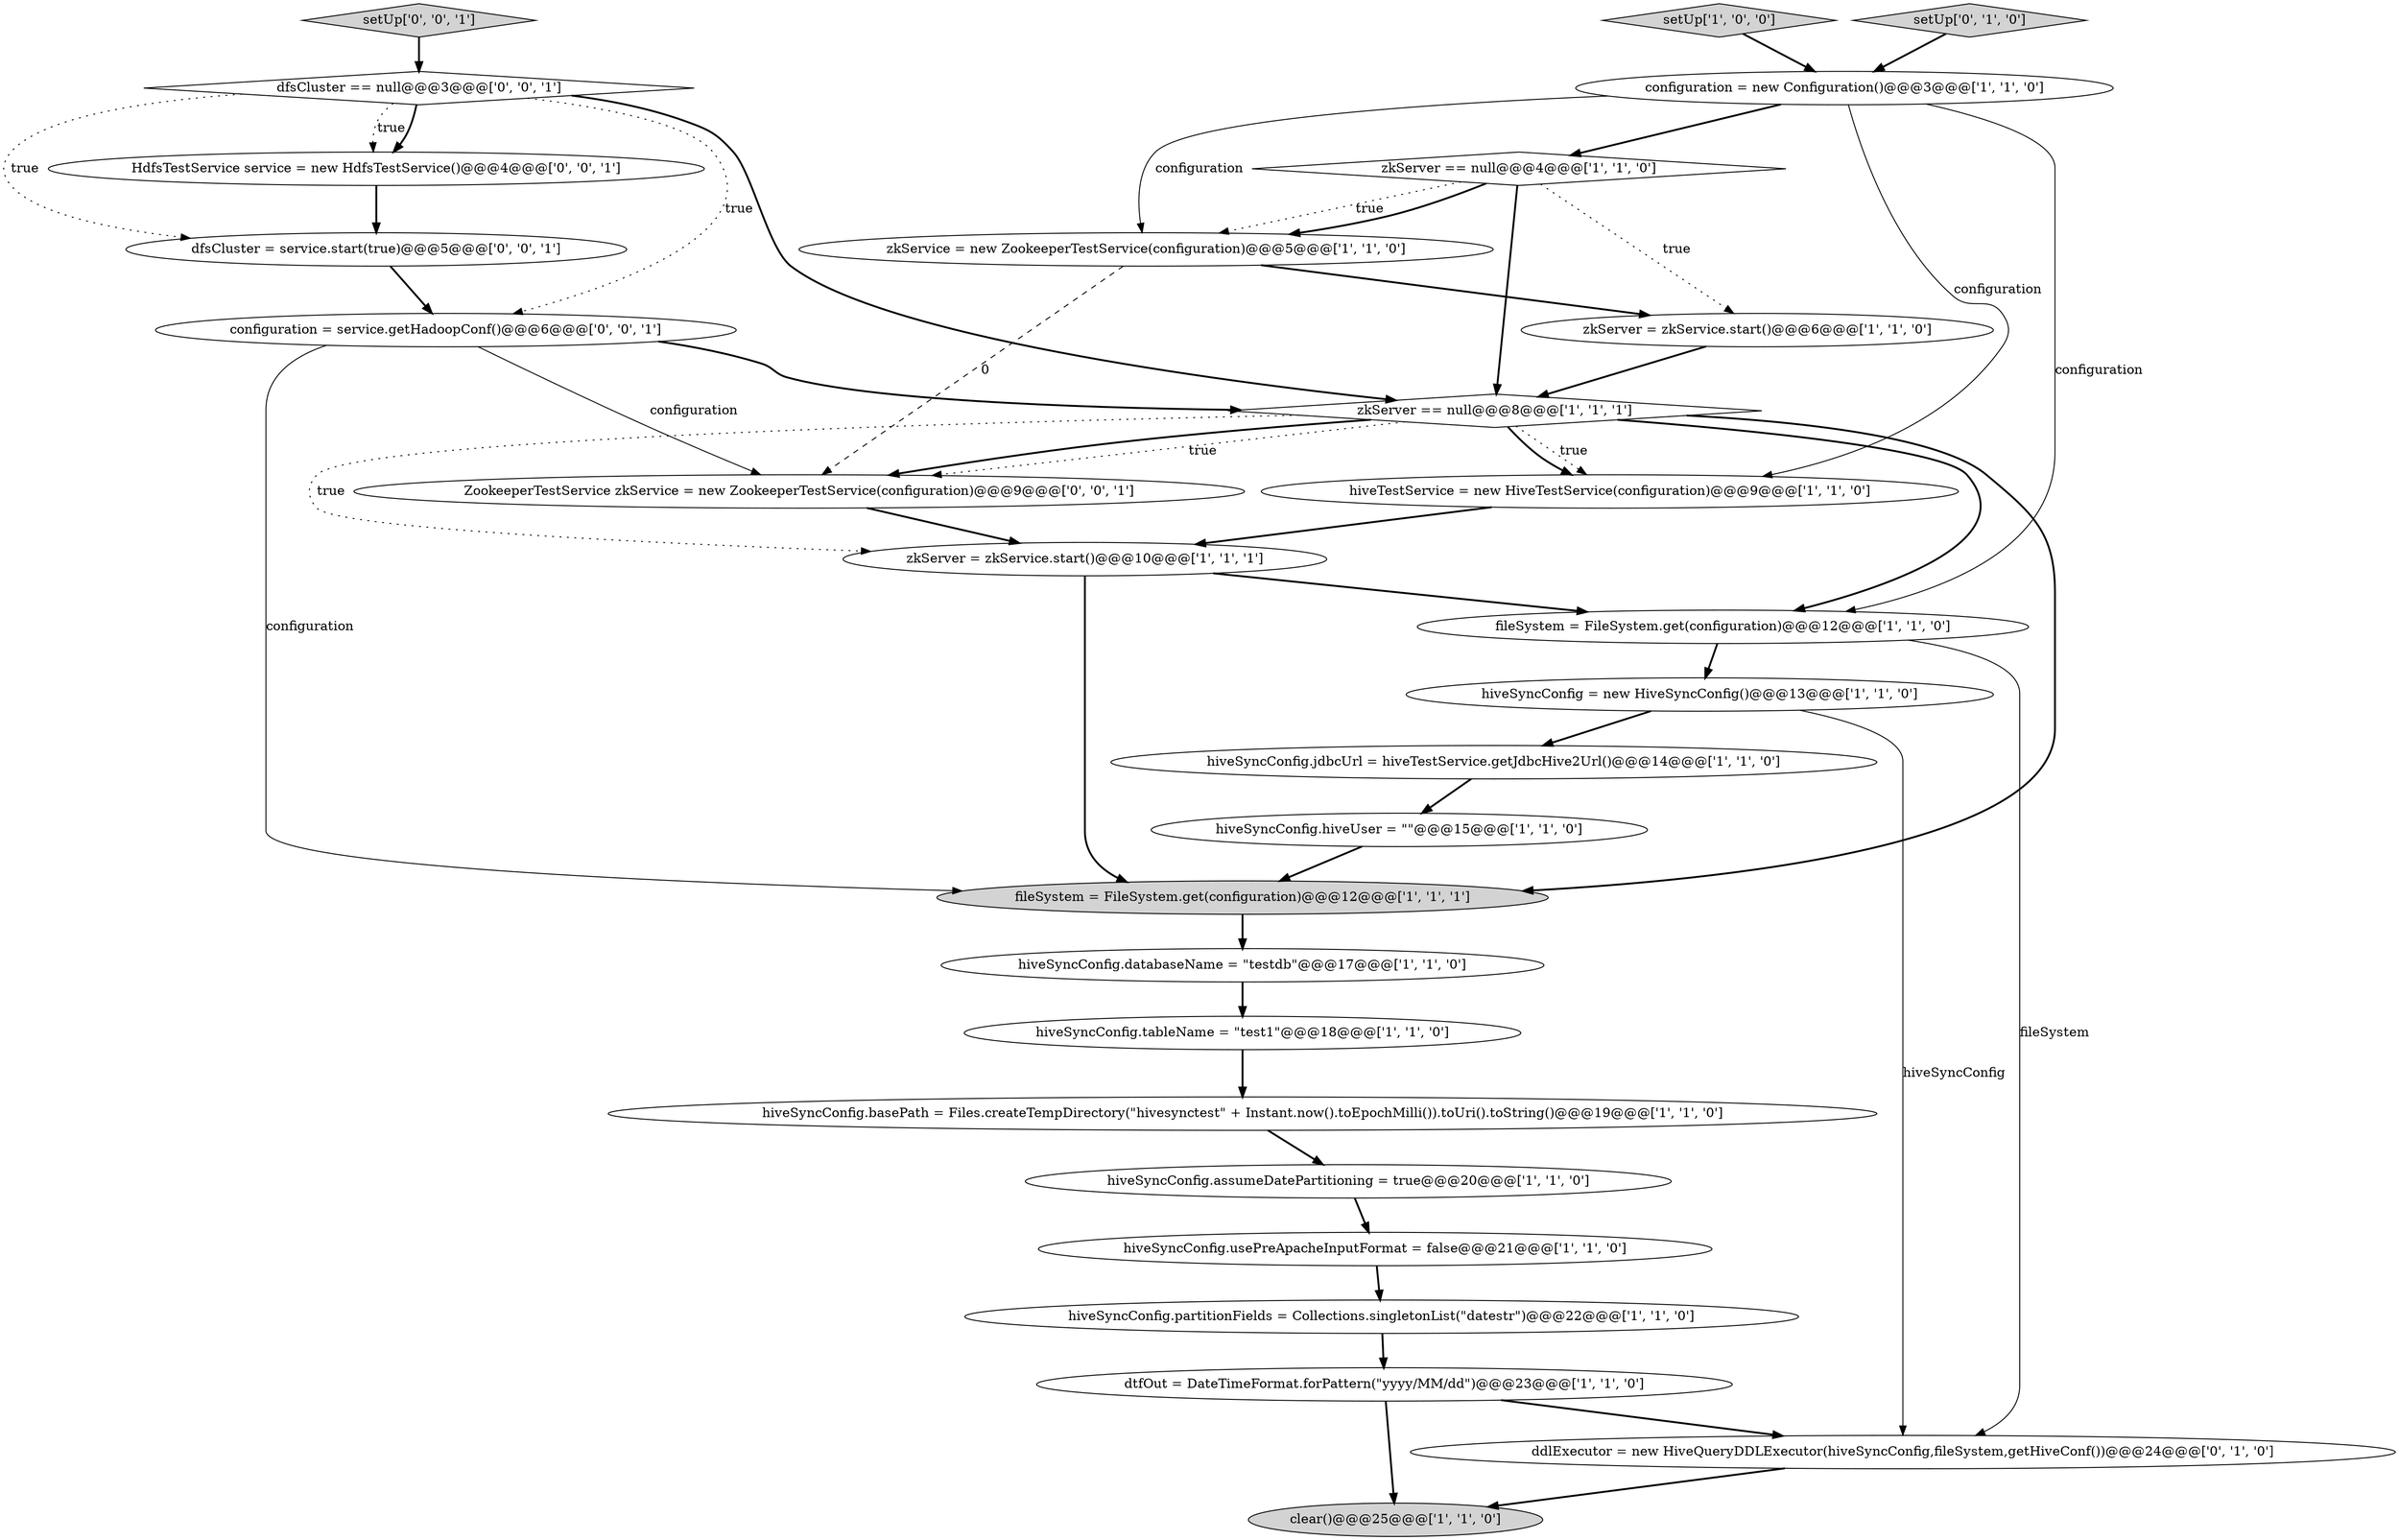 digraph {
16 [style = filled, label = "hiveSyncConfig.hiveUser = \"\"@@@15@@@['1', '1', '0']", fillcolor = white, shape = ellipse image = "AAA0AAABBB1BBB"];
27 [style = filled, label = "setUp['0', '0', '1']", fillcolor = lightgray, shape = diamond image = "AAA0AAABBB3BBB"];
7 [style = filled, label = "hiveTestService = new HiveTestService(configuration)@@@9@@@['1', '1', '0']", fillcolor = white, shape = ellipse image = "AAA0AAABBB1BBB"];
18 [style = filled, label = "hiveSyncConfig.basePath = Files.createTempDirectory(\"hivesynctest\" + Instant.now().toEpochMilli()).toUri().toString()@@@19@@@['1', '1', '0']", fillcolor = white, shape = ellipse image = "AAA0AAABBB1BBB"];
25 [style = filled, label = "dfsCluster == null@@@3@@@['0', '0', '1']", fillcolor = white, shape = diamond image = "AAA0AAABBB3BBB"];
5 [style = filled, label = "hiveSyncConfig.tableName = \"test1\"@@@18@@@['1', '1', '0']", fillcolor = white, shape = ellipse image = "AAA0AAABBB1BBB"];
15 [style = filled, label = "zkService = new ZookeeperTestService(configuration)@@@5@@@['1', '1', '0']", fillcolor = white, shape = ellipse image = "AAA0AAABBB1BBB"];
21 [style = filled, label = "setUp['0', '1', '0']", fillcolor = lightgray, shape = diamond image = "AAA0AAABBB2BBB"];
22 [style = filled, label = "ddlExecutor = new HiveQueryDDLExecutor(hiveSyncConfig,fileSystem,getHiveConf())@@@24@@@['0', '1', '0']", fillcolor = white, shape = ellipse image = "AAA1AAABBB2BBB"];
14 [style = filled, label = "zkServer == null@@@4@@@['1', '1', '0']", fillcolor = white, shape = diamond image = "AAA0AAABBB1BBB"];
23 [style = filled, label = "dfsCluster = service.start(true)@@@5@@@['0', '0', '1']", fillcolor = white, shape = ellipse image = "AAA0AAABBB3BBB"];
17 [style = filled, label = "setUp['1', '0', '0']", fillcolor = lightgray, shape = diamond image = "AAA0AAABBB1BBB"];
24 [style = filled, label = "ZookeeperTestService zkService = new ZookeeperTestService(configuration)@@@9@@@['0', '0', '1']", fillcolor = white, shape = ellipse image = "AAA0AAABBB3BBB"];
10 [style = filled, label = "configuration = new Configuration()@@@3@@@['1', '1', '0']", fillcolor = white, shape = ellipse image = "AAA0AAABBB1BBB"];
0 [style = filled, label = "zkServer = zkService.start()@@@10@@@['1', '1', '1']", fillcolor = white, shape = ellipse image = "AAA0AAABBB1BBB"];
13 [style = filled, label = "hiveSyncConfig.partitionFields = Collections.singletonList(\"datestr\")@@@22@@@['1', '1', '0']", fillcolor = white, shape = ellipse image = "AAA0AAABBB1BBB"];
8 [style = filled, label = "hiveSyncConfig = new HiveSyncConfig()@@@13@@@['1', '1', '0']", fillcolor = white, shape = ellipse image = "AAA0AAABBB1BBB"];
2 [style = filled, label = "fileSystem = FileSystem.get(configuration)@@@12@@@['1', '1', '0']", fillcolor = white, shape = ellipse image = "AAA0AAABBB1BBB"];
1 [style = filled, label = "dtfOut = DateTimeFormat.forPattern(\"yyyy/MM/dd\")@@@23@@@['1', '1', '0']", fillcolor = white, shape = ellipse image = "AAA0AAABBB1BBB"];
12 [style = filled, label = "fileSystem = FileSystem.get(configuration)@@@12@@@['1', '1', '1']", fillcolor = lightgray, shape = ellipse image = "AAA0AAABBB1BBB"];
28 [style = filled, label = "HdfsTestService service = new HdfsTestService()@@@4@@@['0', '0', '1']", fillcolor = white, shape = ellipse image = "AAA0AAABBB3BBB"];
6 [style = filled, label = "hiveSyncConfig.jdbcUrl = hiveTestService.getJdbcHive2Url()@@@14@@@['1', '1', '0']", fillcolor = white, shape = ellipse image = "AAA0AAABBB1BBB"];
26 [style = filled, label = "configuration = service.getHadoopConf()@@@6@@@['0', '0', '1']", fillcolor = white, shape = ellipse image = "AAA0AAABBB3BBB"];
20 [style = filled, label = "hiveSyncConfig.usePreApacheInputFormat = false@@@21@@@['1', '1', '0']", fillcolor = white, shape = ellipse image = "AAA0AAABBB1BBB"];
9 [style = filled, label = "zkServer = zkService.start()@@@6@@@['1', '1', '0']", fillcolor = white, shape = ellipse image = "AAA0AAABBB1BBB"];
3 [style = filled, label = "hiveSyncConfig.databaseName = \"testdb\"@@@17@@@['1', '1', '0']", fillcolor = white, shape = ellipse image = "AAA0AAABBB1BBB"];
11 [style = filled, label = "zkServer == null@@@8@@@['1', '1', '1']", fillcolor = white, shape = diamond image = "AAA0AAABBB1BBB"];
4 [style = filled, label = "clear()@@@25@@@['1', '1', '0']", fillcolor = lightgray, shape = ellipse image = "AAA0AAABBB1BBB"];
19 [style = filled, label = "hiveSyncConfig.assumeDatePartitioning = true@@@20@@@['1', '1', '0']", fillcolor = white, shape = ellipse image = "AAA0AAABBB1BBB"];
26->24 [style = solid, label="configuration"];
9->11 [style = bold, label=""];
15->9 [style = bold, label=""];
11->12 [style = bold, label=""];
27->25 [style = bold, label=""];
8->22 [style = solid, label="hiveSyncConfig"];
11->24 [style = dotted, label="true"];
19->20 [style = bold, label=""];
26->12 [style = solid, label="configuration"];
28->23 [style = bold, label=""];
11->0 [style = dotted, label="true"];
11->7 [style = dotted, label="true"];
8->6 [style = bold, label=""];
24->0 [style = bold, label=""];
25->26 [style = dotted, label="true"];
14->11 [style = bold, label=""];
11->24 [style = bold, label=""];
3->5 [style = bold, label=""];
11->2 [style = bold, label=""];
21->10 [style = bold, label=""];
25->28 [style = dotted, label="true"];
2->8 [style = bold, label=""];
23->26 [style = bold, label=""];
11->7 [style = bold, label=""];
25->11 [style = bold, label=""];
6->16 [style = bold, label=""];
16->12 [style = bold, label=""];
10->15 [style = solid, label="configuration"];
25->28 [style = bold, label=""];
20->13 [style = bold, label=""];
10->7 [style = solid, label="configuration"];
14->15 [style = dotted, label="true"];
0->12 [style = bold, label=""];
10->2 [style = solid, label="configuration"];
18->19 [style = bold, label=""];
12->3 [style = bold, label=""];
26->11 [style = bold, label=""];
7->0 [style = bold, label=""];
22->4 [style = bold, label=""];
5->18 [style = bold, label=""];
1->4 [style = bold, label=""];
13->1 [style = bold, label=""];
0->2 [style = bold, label=""];
1->22 [style = bold, label=""];
2->22 [style = solid, label="fileSystem"];
14->15 [style = bold, label=""];
15->24 [style = dashed, label="0"];
25->23 [style = dotted, label="true"];
10->14 [style = bold, label=""];
17->10 [style = bold, label=""];
14->9 [style = dotted, label="true"];
}

